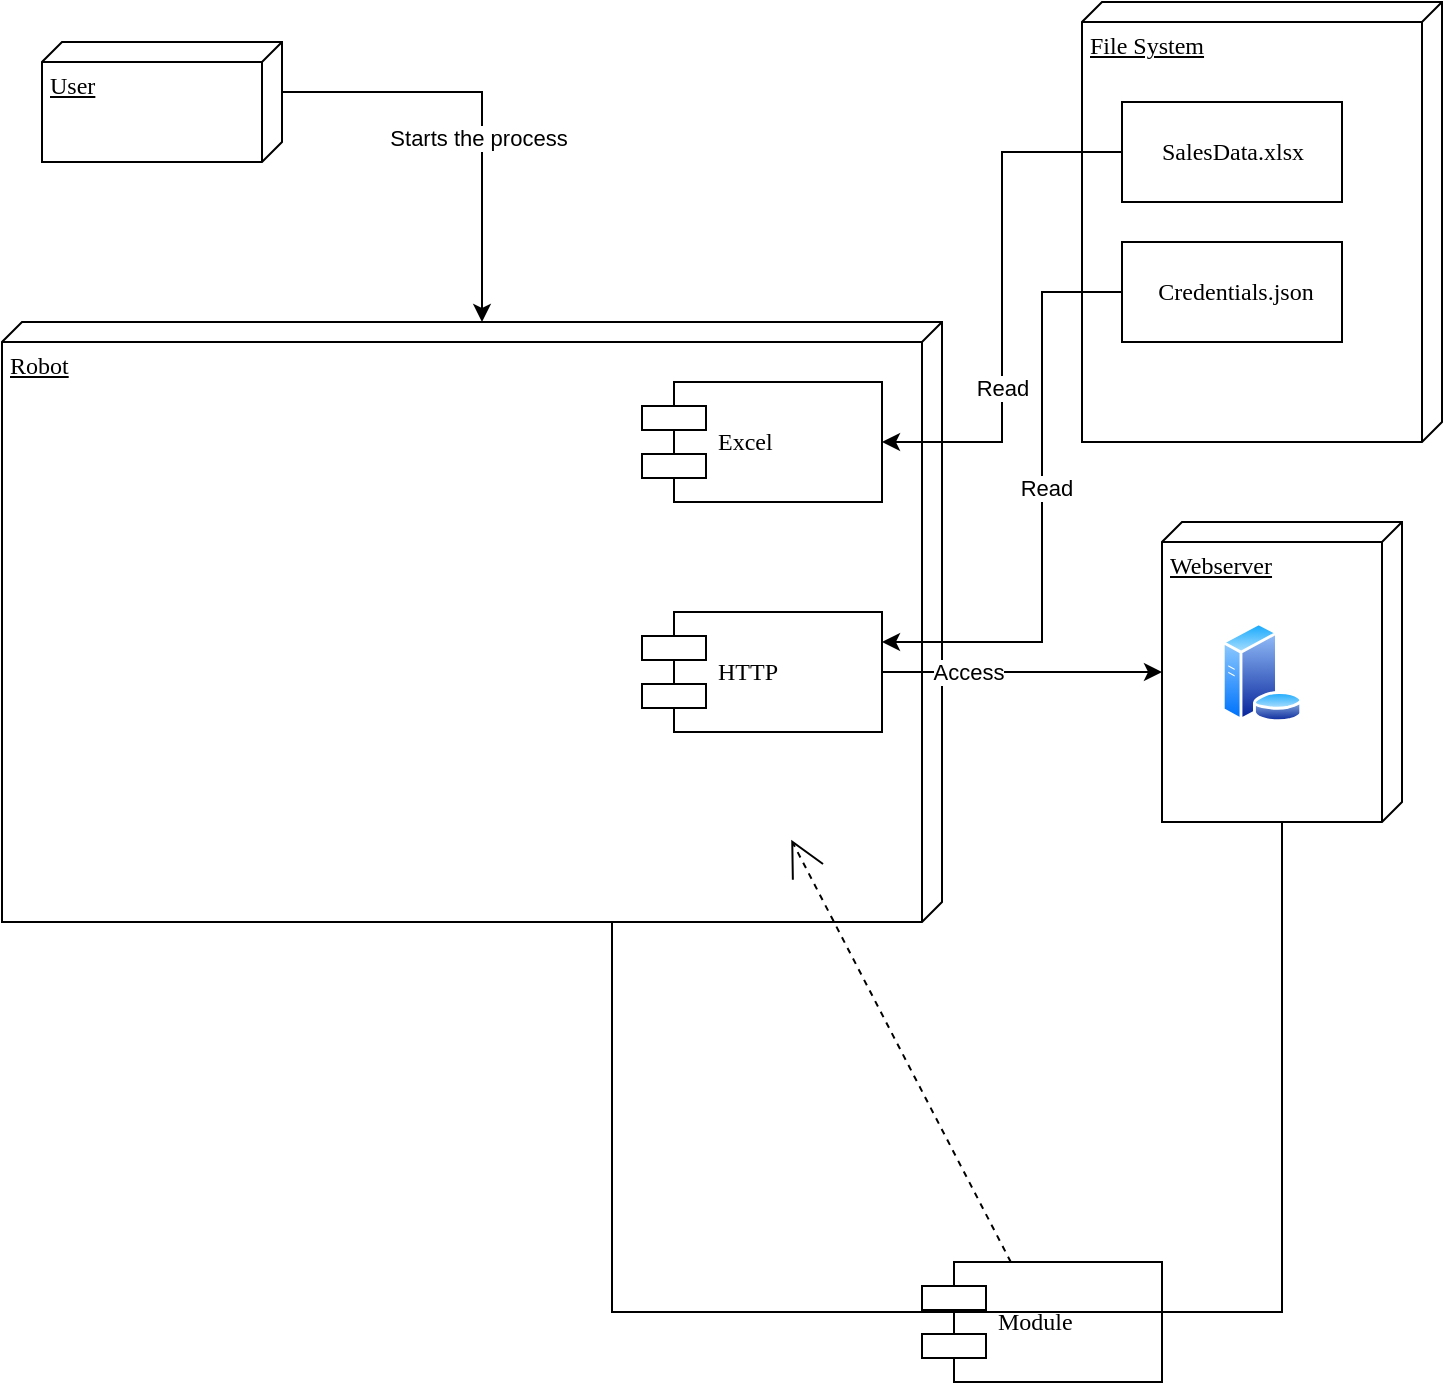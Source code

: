 <mxfile version="25.0.3">
  <diagram name="Page-1" id="5f0bae14-7c28-e335-631c-24af17079c00">
    <mxGraphModel dx="1050" dy="557" grid="1" gridSize="10" guides="1" tooltips="1" connect="1" arrows="1" fold="1" page="1" pageScale="1" pageWidth="1100" pageHeight="850" background="none" math="0" shadow="0">
      <root>
        <mxCell id="0" />
        <mxCell id="1" parent="0" />
        <mxCell id="39150e848f15840c-1" value="Robot" style="verticalAlign=top;align=left;spacingTop=8;spacingLeft=2;spacingRight=12;shape=cube;size=10;direction=south;fontStyle=4;html=1;rounded=0;shadow=0;comic=0;labelBackgroundColor=none;strokeWidth=1;fontFamily=Verdana;fontSize=12" parent="1" vertex="1">
          <mxGeometry x="100" y="220" width="470" height="300" as="geometry" />
        </mxCell>
        <mxCell id="39150e848f15840c-2" value="File System" style="verticalAlign=top;align=left;spacingTop=8;spacingLeft=2;spacingRight=12;shape=cube;size=10;direction=south;fontStyle=4;html=1;rounded=0;shadow=0;comic=0;labelBackgroundColor=none;strokeWidth=1;fontFamily=Verdana;fontSize=12" parent="1" vertex="1">
          <mxGeometry x="640" y="60" width="180" height="220" as="geometry" />
        </mxCell>
        <mxCell id="39150e848f15840c-3" value="Webserver" style="verticalAlign=top;align=left;spacingTop=8;spacingLeft=2;spacingRight=12;shape=cube;size=10;direction=south;fontStyle=4;html=1;rounded=0;shadow=0;comic=0;labelBackgroundColor=none;strokeWidth=1;fontFamily=Verdana;fontSize=12" parent="1" vertex="1">
          <mxGeometry x="680" y="320" width="120" height="150" as="geometry" />
        </mxCell>
        <mxCell id="39150e848f15840c-5" value="Excel&amp;nbsp;" style="shape=component;align=left;spacingLeft=36;rounded=0;shadow=0;comic=0;labelBackgroundColor=none;strokeWidth=1;fontFamily=Verdana;fontSize=12;html=1;" parent="1" vertex="1">
          <mxGeometry x="420" y="250" width="120" height="60" as="geometry" />
        </mxCell>
        <mxCell id="cBcqaNMartZs6MM7a1ND-5" style="edgeStyle=orthogonalEdgeStyle;rounded=0;orthogonalLoop=1;jettySize=auto;html=1;entryX=1;entryY=0.5;entryDx=0;entryDy=0;" edge="1" parent="1" source="39150e848f15840c-8" target="39150e848f15840c-5">
          <mxGeometry relative="1" as="geometry" />
        </mxCell>
        <mxCell id="cBcqaNMartZs6MM7a1ND-6" value="Read" style="edgeLabel;html=1;align=center;verticalAlign=middle;resizable=0;points=[];" vertex="1" connectable="0" parent="cBcqaNMartZs6MM7a1ND-5">
          <mxGeometry x="0.339" relative="1" as="geometry">
            <mxPoint as="offset" />
          </mxGeometry>
        </mxCell>
        <mxCell id="39150e848f15840c-8" value="SalesData.xlsx" style="html=1;rounded=0;shadow=0;comic=0;labelBackgroundColor=none;strokeWidth=1;fontFamily=Verdana;fontSize=12;align=center;" parent="1" vertex="1">
          <mxGeometry x="660" y="110" width="110" height="50" as="geometry" />
        </mxCell>
        <mxCell id="39150e848f15840c-10" value="Module" style="shape=component;align=left;spacingLeft=36;rounded=0;shadow=0;comic=0;labelBackgroundColor=none;strokeWidth=1;fontFamily=Verdana;fontSize=12;html=1;" parent="1" vertex="1">
          <mxGeometry x="560" y="690" width="120" height="60" as="geometry" />
        </mxCell>
        <mxCell id="39150e848f15840c-11" style="edgeStyle=none;rounded=0;html=1;dashed=1;labelBackgroundColor=none;startArrow=none;startFill=0;startSize=8;endArrow=open;endFill=0;endSize=16;fontFamily=Verdana;fontSize=12;" parent="1" source="39150e848f15840c-10" edge="1">
          <mxGeometry relative="1" as="geometry">
            <mxPoint x="494.614" y="478.872" as="targetPoint" />
          </mxGeometry>
        </mxCell>
        <mxCell id="39150e848f15840c-18" style="edgeStyle=orthogonalEdgeStyle;rounded=0;html=1;labelBackgroundColor=none;startArrow=none;startFill=0;startSize=8;endArrow=none;endFill=0;endSize=16;fontFamily=Verdana;fontSize=12;" parent="1" source="39150e848f15840c-3" target="39150e848f15840c-1" edge="1">
          <mxGeometry relative="1" as="geometry">
            <Array as="points">
              <mxPoint x="405" y="715" />
            </Array>
          </mxGeometry>
        </mxCell>
        <mxCell id="cBcqaNMartZs6MM7a1ND-1" value="User" style="verticalAlign=top;align=left;spacingTop=8;spacingLeft=2;spacingRight=12;shape=cube;size=10;direction=south;fontStyle=4;html=1;rounded=0;shadow=0;comic=0;labelBackgroundColor=none;strokeWidth=1;fontFamily=Verdana;fontSize=12" vertex="1" parent="1">
          <mxGeometry x="120" y="80" width="120" height="60" as="geometry" />
        </mxCell>
        <mxCell id="cBcqaNMartZs6MM7a1ND-2" style="edgeStyle=orthogonalEdgeStyle;rounded=0;orthogonalLoop=1;jettySize=auto;html=1;exitX=0;exitY=0;exitDx=25;exitDy=0;exitPerimeter=0;entryX=0;entryY=0;entryDx=0;entryDy=230;entryPerimeter=0;" edge="1" parent="1" source="cBcqaNMartZs6MM7a1ND-1" target="39150e848f15840c-1">
          <mxGeometry relative="1" as="geometry" />
        </mxCell>
        <mxCell id="cBcqaNMartZs6MM7a1ND-3" value="Starts the process" style="edgeLabel;html=1;align=center;verticalAlign=middle;resizable=0;points=[];" vertex="1" connectable="0" parent="cBcqaNMartZs6MM7a1ND-2">
          <mxGeometry x="0.141" y="-2" relative="1" as="geometry">
            <mxPoint as="offset" />
          </mxGeometry>
        </mxCell>
        <mxCell id="cBcqaNMartZs6MM7a1ND-8" style="edgeStyle=orthogonalEdgeStyle;rounded=0;orthogonalLoop=1;jettySize=auto;html=1;" edge="1" parent="1" source="cBcqaNMartZs6MM7a1ND-4" target="39150e848f15840c-3">
          <mxGeometry relative="1" as="geometry" />
        </mxCell>
        <mxCell id="cBcqaNMartZs6MM7a1ND-9" value="Access" style="edgeLabel;html=1;align=center;verticalAlign=middle;resizable=0;points=[];" vertex="1" connectable="0" parent="cBcqaNMartZs6MM7a1ND-8">
          <mxGeometry x="-0.387" relative="1" as="geometry">
            <mxPoint as="offset" />
          </mxGeometry>
        </mxCell>
        <mxCell id="cBcqaNMartZs6MM7a1ND-4" value="HTTP" style="shape=component;align=left;spacingLeft=36;rounded=0;shadow=0;comic=0;labelBackgroundColor=none;strokeWidth=1;fontFamily=Verdana;fontSize=12;html=1;" vertex="1" parent="1">
          <mxGeometry x="420" y="365" width="120" height="60" as="geometry" />
        </mxCell>
        <mxCell id="cBcqaNMartZs6MM7a1ND-7" value="" style="image;aspect=fixed;perimeter=ellipsePerimeter;html=1;align=center;shadow=0;dashed=0;spacingTop=3;image=img/lib/active_directory/database_server.svg;" vertex="1" parent="1">
          <mxGeometry x="709.5" y="370" width="41" height="50" as="geometry" />
        </mxCell>
        <mxCell id="cBcqaNMartZs6MM7a1ND-12" style="edgeStyle=orthogonalEdgeStyle;rounded=0;orthogonalLoop=1;jettySize=auto;html=1;entryX=1;entryY=0.25;entryDx=0;entryDy=0;" edge="1" parent="1" source="cBcqaNMartZs6MM7a1ND-10" target="cBcqaNMartZs6MM7a1ND-4">
          <mxGeometry relative="1" as="geometry">
            <Array as="points">
              <mxPoint x="620" y="205" />
              <mxPoint x="620" y="380" />
            </Array>
          </mxGeometry>
        </mxCell>
        <mxCell id="cBcqaNMartZs6MM7a1ND-13" value="Read" style="edgeLabel;html=1;align=center;verticalAlign=middle;resizable=0;points=[];" vertex="1" connectable="0" parent="cBcqaNMartZs6MM7a1ND-12">
          <mxGeometry x="-0.066" y="2" relative="1" as="geometry">
            <mxPoint as="offset" />
          </mxGeometry>
        </mxCell>
        <mxCell id="cBcqaNMartZs6MM7a1ND-10" value="&amp;nbsp;Credentials.json" style="html=1;rounded=0;shadow=0;comic=0;labelBackgroundColor=none;strokeWidth=1;fontFamily=Verdana;fontSize=12;align=center;" vertex="1" parent="1">
          <mxGeometry x="660" y="180" width="110" height="50" as="geometry" />
        </mxCell>
      </root>
    </mxGraphModel>
  </diagram>
</mxfile>
